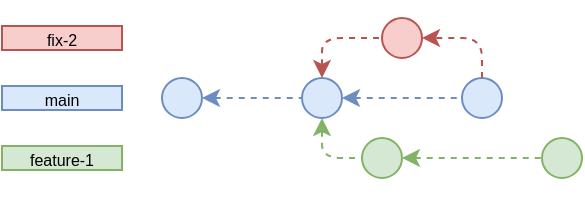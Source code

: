 <mxfile version="20.1.1" type="device"><diagram id="yPxyJZ8AM_hMuL3Unpa9" name="gitflow"><mxGraphModel dx="599" dy="562" grid="1" gridSize="10" guides="1" tooltips="1" connect="1" arrows="1" fold="1" page="1" pageScale="1" pageWidth="850" pageHeight="1100" math="0" shadow="0"><root><mxCell id="0"/><mxCell id="1" parent="0"/><mxCell id="4" value="" style="ellipse;whiteSpace=wrap;html=1;aspect=fixed;fillColor=#dae8fc;strokeColor=#6c8ebf;fontStyle=1;labelPosition=center;verticalLabelPosition=top;align=center;verticalAlign=bottom;fontColor=#0066CC;" parent="1" vertex="1"><mxGeometry x="420" y="150" width="20" height="20" as="geometry"/></mxCell><mxCell id="9" value="" style="ellipse;whiteSpace=wrap;html=1;aspect=fixed;fillColor=#f8cecc;strokeColor=#b85450;" parent="1" vertex="1"><mxGeometry x="530" y="120" width="20" height="20" as="geometry"/></mxCell><mxCell id="12" value="" style="ellipse;whiteSpace=wrap;html=1;aspect=fixed;fillColor=#dae8fc;strokeColor=#6c8ebf;fontStyle=1;labelPosition=center;verticalLabelPosition=top;align=center;verticalAlign=bottom;fontColor=#0066CC;" parent="1" vertex="1"><mxGeometry x="570" y="150" width="20" height="20" as="geometry"/></mxCell><mxCell id="13" value="" style="endArrow=none;dashed=1;html=1;fillColor=#dae8fc;strokeColor=#6c8ebf;startArrow=classic;startFill=1;" parent="1" source="6" target="12" edge="1"><mxGeometry width="50" height="50" relative="1" as="geometry"><mxPoint x="-80" y="160" as="sourcePoint"/><mxPoint x="570" y="160" as="targetPoint"/></mxGeometry></mxCell><mxCell id="19" style="edgeStyle=orthogonalEdgeStyle;rounded=1;orthogonalLoop=1;jettySize=auto;html=1;fillColor=#f8cecc;strokeColor=#b85450;dashed=1;endArrow=none;endFill=0;startArrow=classic;startFill=1;" parent="1" source="6" target="9" edge="1"><mxGeometry relative="1" as="geometry"><Array as="points"><mxPoint x="500" y="130"/></Array></mxGeometry></mxCell><mxCell id="6" value="" style="ellipse;whiteSpace=wrap;html=1;aspect=fixed;fillColor=#dae8fc;strokeColor=#6c8ebf;fontStyle=1;labelPosition=center;verticalLabelPosition=top;align=center;verticalAlign=bottom;fontColor=#0066CC;" parent="1" vertex="1"><mxGeometry x="490" y="150" width="20" height="20" as="geometry"/></mxCell><mxCell id="35" value="" style="endArrow=none;dashed=1;html=1;fillColor=#dae8fc;strokeColor=#6c8ebf;startArrow=classic;startFill=1;" parent="1" source="4" target="6" edge="1"><mxGeometry width="50" height="50" relative="1" as="geometry"><mxPoint x="-60.0" y="160" as="sourcePoint"/><mxPoint x="580" y="160" as="targetPoint"/><Array as="points"/></mxGeometry></mxCell><mxCell id="92" value="" style="ellipse;whiteSpace=wrap;html=1;aspect=fixed;fontSize=10;fillColor=#d5e8d4;strokeColor=#82b366;" parent="1" vertex="1"><mxGeometry x="520" y="180" width="20" height="20" as="geometry"/></mxCell><mxCell id="78" value="" style="ellipse;whiteSpace=wrap;html=1;aspect=fixed;fontSize=12;fillColor=#d5e8d4;strokeColor=#82b366;" parent="1" vertex="1"><mxGeometry x="610" y="180" width="20" height="20" as="geometry"/></mxCell><mxCell id="146" style="edgeStyle=orthogonalEdgeStyle;rounded=1;orthogonalLoop=1;jettySize=auto;html=1;dashed=1;endArrow=none;endFill=0;fillColor=#d5e8d4;strokeColor=#82b366;startArrow=classic;startFill=1;" parent="1" source="92" target="78" edge="1"><mxGeometry relative="1" as="geometry"><mxPoint x="655.03" y="170" as="targetPoint"/><mxPoint x="565.03" y="170" as="sourcePoint"/><Array as="points"/></mxGeometry></mxCell><mxCell id="uul_f71bbecNpQN_52s7-177" style="edgeStyle=orthogonalEdgeStyle;rounded=1;orthogonalLoop=1;jettySize=auto;html=1;fillColor=#f8cecc;strokeColor=#b85450;dashed=1;endArrow=classic;endFill=1;entryX=1;entryY=0.5;entryDx=0;entryDy=0;exitX=0.5;exitY=0;exitDx=0;exitDy=0;" edge="1" parent="1" source="12" target="9"><mxGeometry relative="1" as="geometry"><Array as="points"><mxPoint x="580" y="130"/></Array><mxPoint x="490" y="160" as="sourcePoint"/><mxPoint x="530" y="130" as="targetPoint"/></mxGeometry></mxCell><mxCell id="uul_f71bbecNpQN_52s7-178" style="edgeStyle=orthogonalEdgeStyle;rounded=1;orthogonalLoop=1;jettySize=auto;html=1;dashed=1;endArrow=none;endFill=0;fillColor=#d5e8d4;strokeColor=#82b366;exitX=0.5;exitY=1;exitDx=0;exitDy=0;entryX=0;entryY=0.5;entryDx=0;entryDy=0;startArrow=classic;startFill=1;" edge="1" parent="1" source="6" target="92"><mxGeometry relative="1" as="geometry"><mxPoint x="520" y="210" as="targetPoint"/><mxPoint x="460" y="210" as="sourcePoint"/><Array as="points"><mxPoint x="500" y="190"/></Array></mxGeometry></mxCell><mxCell id="uul_f71bbecNpQN_52s7-182" value="&lt;p style=&quot;line-height: 1.3;&quot;&gt;&lt;font style=&quot;font-size: 8px;&quot;&gt;main&lt;/font&gt;&lt;/p&gt;" style="text;html=1;strokeColor=#6c8ebf;fillColor=#dae8fc;align=center;verticalAlign=middle;whiteSpace=wrap;rounded=0;" vertex="1" parent="1"><mxGeometry x="340" y="154" width="60" height="12" as="geometry"/></mxCell><mxCell id="uul_f71bbecNpQN_52s7-183" value="&lt;p style=&quot;line-height: 1.3;&quot;&gt;&lt;/p&gt;&lt;div&gt;&lt;font style=&quot;font-size: 8px;&quot;&gt;fix-2&lt;/font&gt;&lt;/div&gt;&lt;p&gt;&lt;/p&gt;" style="text;html=1;strokeColor=#b85450;fillColor=#f8cecc;align=center;verticalAlign=middle;whiteSpace=wrap;rounded=0;" vertex="1" parent="1"><mxGeometry x="340" y="124" width="60" height="12" as="geometry"/></mxCell><mxCell id="uul_f71bbecNpQN_52s7-184" value="&lt;p style=&quot;line-height: 1.3;&quot;&gt;&lt;font style=&quot;font-size: 8px;&quot;&gt;feature-1&lt;/font&gt;&lt;/p&gt;" style="text;html=1;strokeColor=#82b366;fillColor=#d5e8d4;align=center;verticalAlign=middle;whiteSpace=wrap;rounded=0;" vertex="1" parent="1"><mxGeometry x="340" y="184" width="60" height="12" as="geometry"/></mxCell></root></mxGraphModel></diagram></mxfile>